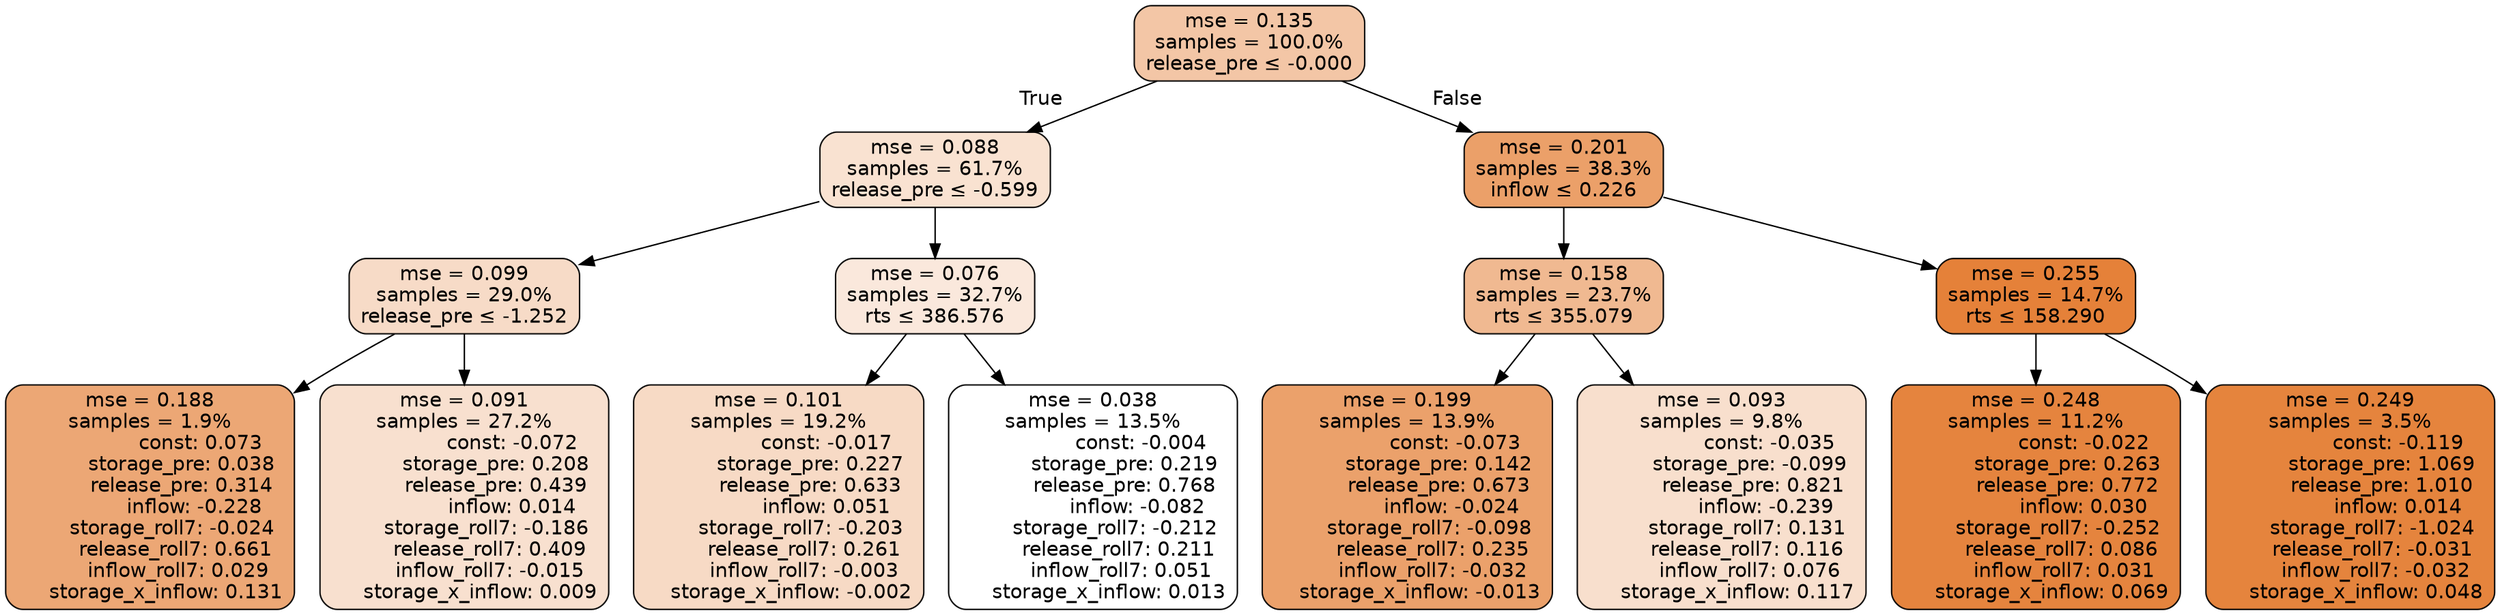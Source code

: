 digraph tree {
bgcolor="transparent"
node [shape=rectangle, style="filled, rounded", color="black", fontname=helvetica] ;
edge [fontname=helvetica] ;
	"0" [label="mse = 0.135
samples = 100.0%
release_pre &le; -0.000", fillcolor="#f3c6a6"]
	"1" [label="mse = 0.088
samples = 61.7%
release_pre &le; -0.599", fillcolor="#f9e2d1"]
	"2" [label="mse = 0.099
samples = 29.0%
release_pre &le; -1.252", fillcolor="#f7dbc7"]
	"3" [label="mse = 0.188
samples = 1.9%
                const: 0.073
          storage_pre: 0.038
          release_pre: 0.314
              inflow: -0.228
       storage_roll7: -0.024
        release_roll7: 0.661
         inflow_roll7: 0.029
     storage_x_inflow: 0.131", fillcolor="#eca775"]
	"4" [label="mse = 0.091
samples = 27.2%
               const: -0.072
          storage_pre: 0.208
          release_pre: 0.439
               inflow: 0.014
       storage_roll7: -0.186
        release_roll7: 0.409
        inflow_roll7: -0.015
     storage_x_inflow: 0.009", fillcolor="#f8e0cf"]
	"5" [label="mse = 0.076
samples = 32.7%
rts &le; 386.576", fillcolor="#fae8dc"]
	"6" [label="mse = 0.101
samples = 19.2%
               const: -0.017
          storage_pre: 0.227
          release_pre: 0.633
               inflow: 0.051
       storage_roll7: -0.203
        release_roll7: 0.261
        inflow_roll7: -0.003
    storage_x_inflow: -0.002", fillcolor="#f7dac5"]
	"7" [label="mse = 0.038
samples = 13.5%
               const: -0.004
          storage_pre: 0.219
          release_pre: 0.768
              inflow: -0.082
       storage_roll7: -0.212
        release_roll7: 0.211
         inflow_roll7: 0.051
     storage_x_inflow: 0.013", fillcolor="#ffffff"]
	"8" [label="mse = 0.201
samples = 38.3%
inflow &le; 0.226", fillcolor="#eba069"]
	"9" [label="mse = 0.158
samples = 23.7%
rts &le; 355.079", fillcolor="#f0b991"]
	"10" [label="mse = 0.199
samples = 13.9%
               const: -0.073
          storage_pre: 0.142
          release_pre: 0.673
              inflow: -0.024
       storage_roll7: -0.098
        release_roll7: 0.235
        inflow_roll7: -0.032
    storage_x_inflow: -0.013", fillcolor="#eba16b"]
	"11" [label="mse = 0.093
samples = 9.8%
               const: -0.035
         storage_pre: -0.099
          release_pre: 0.821
              inflow: -0.239
        storage_roll7: 0.131
        release_roll7: 0.116
         inflow_roll7: 0.076
     storage_x_inflow: 0.117", fillcolor="#f8dfcd"]
	"12" [label="mse = 0.255
samples = 14.7%
rts &le; 158.290", fillcolor="#e58139"]
	"13" [label="mse = 0.248
samples = 11.2%
               const: -0.022
          storage_pre: 0.263
          release_pre: 0.772
               inflow: 0.030
       storage_roll7: -0.252
        release_roll7: 0.086
         inflow_roll7: 0.031
     storage_x_inflow: 0.069", fillcolor="#e5843e"]
	"14" [label="mse = 0.249
samples = 3.5%
               const: -0.119
          storage_pre: 1.069
          release_pre: 1.010
               inflow: 0.014
       storage_roll7: -1.024
       release_roll7: -0.031
        inflow_roll7: -0.032
     storage_x_inflow: 0.048", fillcolor="#e5843d"]

	"0" -> "1" [labeldistance=2.5, labelangle=45, headlabel="True"]
	"1" -> "2"
	"2" -> "3"
	"2" -> "4"
	"1" -> "5"
	"5" -> "6"
	"5" -> "7"
	"0" -> "8" [labeldistance=2.5, labelangle=-45, headlabel="False"]
	"8" -> "9"
	"9" -> "10"
	"9" -> "11"
	"8" -> "12"
	"12" -> "13"
	"12" -> "14"
}